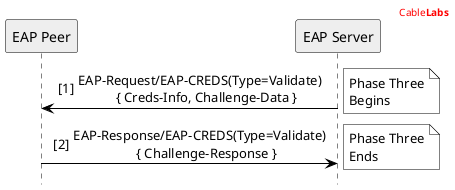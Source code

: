 
@startuml

'' header information
header
<font color="red">Cable<b>Labs</b></font>
endheader

'' Use this to hide the foot boxes
hide footbox

skinparam sequenceMessageAlign center
skinparam NoteBorderColor black
'' skinparam BackgroundColor #ddd

skinparam sequence {
	borderColor black
	ArrowColor black
	ActorBorderColor black
	ParticipantBorderColor black
	LifeLineBorderColor black
	LifeLineBackgroundColor white
}

'' Participants Declaration
Participant "EAP Peer" as P #eee
Participant "EAP Server" as S #eee

autonumber 1 "[##]"
S->P: EAP-Request/EAP-CREDS(Type=Validate)\n    { Creds-Info, Challenge-Data }
note right #fff: Phase Three\nBegins

P->S: EAP-Response/EAP-CREDS(Type=Validate)\n    { Challenge-Response }

note right #fff: Phase Three\nEnds


@enduml
